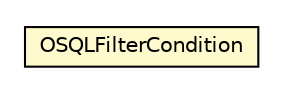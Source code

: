 #!/usr/local/bin/dot
#
# Class diagram 
# Generated by UMLGraph version R5_6-24-gf6e263 (http://www.umlgraph.org/)
#

digraph G {
	edge [fontname="Helvetica",fontsize=10,labelfontname="Helvetica",labelfontsize=10];
	node [fontname="Helvetica",fontsize=10,shape=plaintext];
	nodesep=0.25;
	ranksep=0.5;
	// com.orientechnologies.orient.core.sql.filter.OSQLFilterCondition
	c3272410 [label=<<table title="com.orientechnologies.orient.core.sql.filter.OSQLFilterCondition" border="0" cellborder="1" cellspacing="0" cellpadding="2" port="p" bgcolor="lemonChiffon" href="./OSQLFilterCondition.html">
		<tr><td><table border="0" cellspacing="0" cellpadding="1">
<tr><td align="center" balign="center"> OSQLFilterCondition </td></tr>
		</table></td></tr>
		</table>>, URL="./OSQLFilterCondition.html", fontname="Helvetica", fontcolor="black", fontsize=10.0];
}

